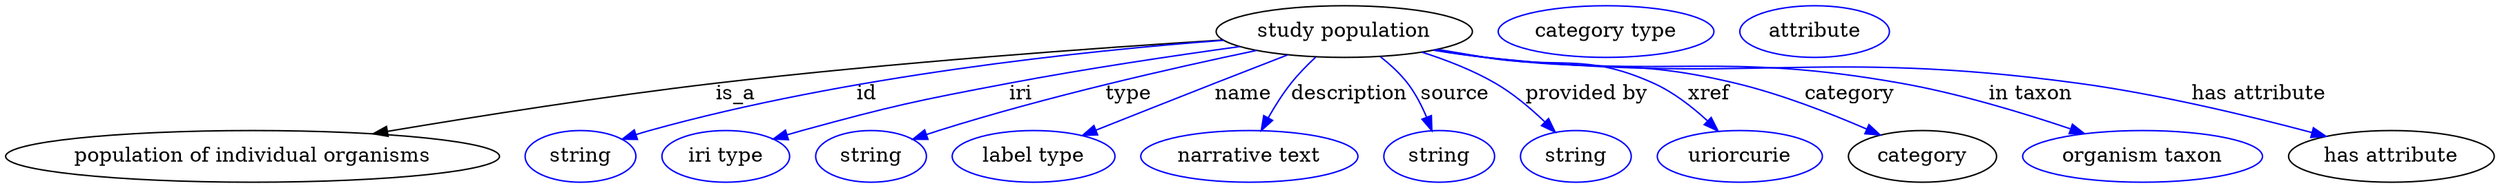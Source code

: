 digraph {
	graph [bb="0,0,1730.1,123"];
	node [label="\N"];
	"study population"	[height=0.5,
		label="study population",
		pos="930.58,105",
		width=2.4734];
	"population of individual organisms"	[height=0.5,
		pos="171.58,18",
		width=4.7662];
	"study population" -> "population of individual organisms"	[label=is_a,
		lp="507.58,61.5",
		pos="e,255.42,33.763 846.22,99.104 758.07,93.553 615.85,83.369 493.58,69 416.52,59.943 329.6,46.238 265.51,35.465"];
	id	[color=blue,
		height=0.5,
		label=string,
		pos="399.58,18",
		width=1.0652];
	"study population" -> id	[color=blue,
		label=id,
		lp="598.58,61.5",
		pos="e,428.57,29.99 846.76,98.899 749.33,91.442 584.44,74.064 447.58,36 444.48,35.135 441.28,34.172 438.08,33.155",
		style=solid];
	iri	[color=blue,
		height=0.5,
		label="iri type",
		pos="500.58,18",
		width=1.2277];
	"study population" -> iri	[color=blue,
		label=iri,
		lp="705.58,61.5",
		pos="e,533.88,29.93 857.92,94.565 811.83,88.215 751.03,79.165 697.58,69 633.51,56.813 617.52,53.14 554.58,36 551.01,35.026 547.31,33.97 \
543.61,32.877",
		style=solid];
	type	[color=blue,
		height=0.5,
		label=string,
		pos="601.58,18",
		width=1.0652];
	"study population" -> type	[color=blue,
		label=type,
		lp="780.58,61.5",
		pos="e,630.54,29.898 869.69,91.857 812.12,79.783 723.63,59.676 648.58,36 645.83,35.131 643,34.201 640.15,33.24",
		style=solid];
	name	[color=blue,
		height=0.5,
		label="label type",
		pos="714.58,18",
		width=1.5707];
	"study population" -> name	[color=blue,
		label=name,
		lp="860.58,61.5",
		pos="e,748.52,32.539 891.13,88.725 875.4,82.615 857.13,75.498 840.58,69 813.03,58.174 782.13,45.914 757.82,36.244",
		style=solid];
	description	[color=blue,
		height=0.5,
		label="narrative text",
		pos="864.58,18",
		width=2.0943];
	"study population" -> description	[color=blue,
		label=description,
		lp="934.08,61.5",
		pos="e,872.86,35.979 910.7,87.166 904.83,81.694 898.63,75.379 893.58,69 887.77,61.647 882.33,53.001 877.78,44.985",
		style=solid];
	source	[color=blue,
		height=0.5,
		label=string,
		pos="996.58,18",
		width=1.0652];
	"study population" -> source	[color=blue,
		label=source,
		lp="1007.6,61.5",
		pos="e,991.48,35.85 955.79,87.354 962.5,82.065 969.34,75.803 974.58,69 980.02,61.951 984.42,53.351 987.83,45.285",
		style=solid];
	"provided by"	[color=blue,
		height=0.5,
		label=string,
		pos="1091.6,18",
		width=1.0652];
	"study population" -> "provided by"	[color=blue,
		label="provided by",
		lp="1099.1,61.5",
		pos="e,1077.2,34.858 984.47,90.659 1001.5,85.258 1019.9,78.106 1035.6,69 1048,61.78 1060.2,51.48 1069.9,42.104",
		style=solid];
	xref	[color=blue,
		height=0.5,
		label=uriorcurie,
		pos="1205.6,18",
		width=1.5887];
	"study population" -> xref	[color=blue,
		label=xref,
		lp="1184.1,61.5",
		pos="e,1190.5,35.687 995.39,92.578 1006.5,90.679 1017.8,88.757 1028.6,87 1080.5,78.503 1097.6,90.63 1145.6,69 1159.4,62.781 1172.5,52.486 \
1183,42.85",
		style=solid];
	category	[height=0.5,
		pos="1332.6,18",
		width=1.4263];
	"study population" -> category	[color=blue,
		label=category,
		lp="1282.1,61.5",
		pos="e,1303.3,32.812 994.01,92.343 1005.5,90.419 1017.4,88.549 1028.6,87 1105.6,76.35 1127,87.112 1202.6,69 1234.3,61.407 1268.6,47.95 \
1294.1,36.908",
		style=solid];
	"in taxon"	[color=blue,
		height=0.5,
		label="organism taxon",
		pos="1485.6,18",
		width=2.3109];
	"study population" -> "in taxon"	[color=blue,
		label="in taxon",
		lp="1407.6,61.5",
		pos="e,1445.1,33.866 992.91,92.135 1004.7,90.185 1017,88.36 1028.6,87 1156.4,71.98 1190.9,91.5 1317.6,69 1357.9,61.84 1402.3,48.39 1435.3,\
37.242",
		style=solid];
	"has attribute"	[height=0.5,
		pos="1658.6,18",
		width=1.9859];
	"study population" -> "has attribute"	[color=blue,
		label="has attribute",
		lp="1566.6,61.5",
		pos="e,1613.1,31.98 992.63,92.004 1004.5,90.053 1016.9,88.262 1028.6,87 1210.8,67.296 1259,93.589 1440.6,69 1496.6,61.413 1559.5,46.273 \
1603.2,34.632",
		style=solid];
	"named thing_category"	[color=blue,
		height=0.5,
		label="category type",
		pos="1112.6,105",
		width=2.0762];
	"organismal entity_has attribute"	[color=blue,
		height=0.5,
		label=attribute,
		pos="1257.6,105",
		width=1.4443];
}
